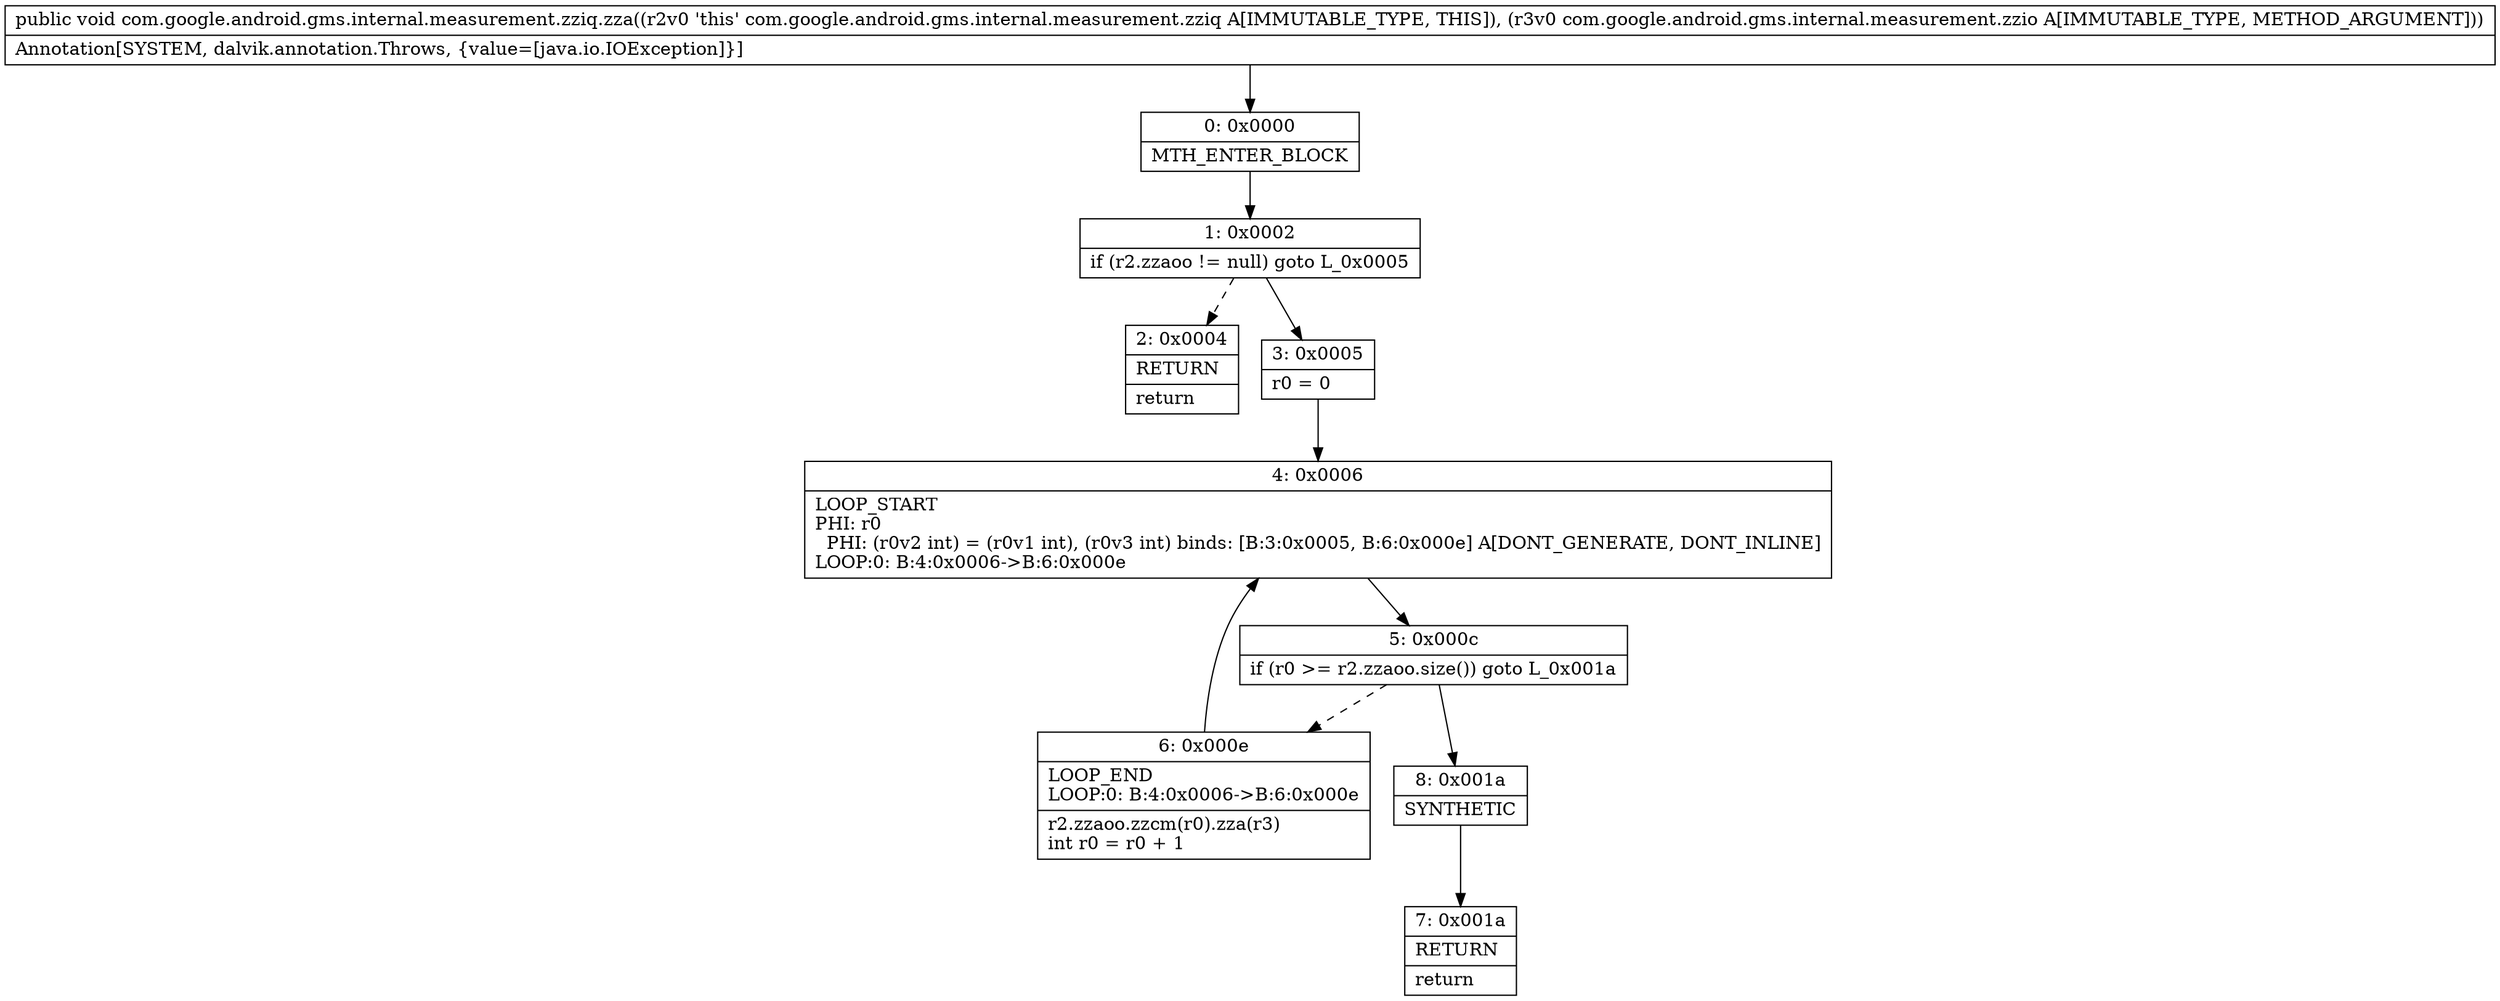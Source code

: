 digraph "CFG forcom.google.android.gms.internal.measurement.zziq.zza(Lcom\/google\/android\/gms\/internal\/measurement\/zzio;)V" {
Node_0 [shape=record,label="{0\:\ 0x0000|MTH_ENTER_BLOCK\l}"];
Node_1 [shape=record,label="{1\:\ 0x0002|if (r2.zzaoo != null) goto L_0x0005\l}"];
Node_2 [shape=record,label="{2\:\ 0x0004|RETURN\l|return\l}"];
Node_3 [shape=record,label="{3\:\ 0x0005|r0 = 0\l}"];
Node_4 [shape=record,label="{4\:\ 0x0006|LOOP_START\lPHI: r0 \l  PHI: (r0v2 int) = (r0v1 int), (r0v3 int) binds: [B:3:0x0005, B:6:0x000e] A[DONT_GENERATE, DONT_INLINE]\lLOOP:0: B:4:0x0006\-\>B:6:0x000e\l}"];
Node_5 [shape=record,label="{5\:\ 0x000c|if (r0 \>= r2.zzaoo.size()) goto L_0x001a\l}"];
Node_6 [shape=record,label="{6\:\ 0x000e|LOOP_END\lLOOP:0: B:4:0x0006\-\>B:6:0x000e\l|r2.zzaoo.zzcm(r0).zza(r3)\lint r0 = r0 + 1\l}"];
Node_7 [shape=record,label="{7\:\ 0x001a|RETURN\l|return\l}"];
Node_8 [shape=record,label="{8\:\ 0x001a|SYNTHETIC\l}"];
MethodNode[shape=record,label="{public void com.google.android.gms.internal.measurement.zziq.zza((r2v0 'this' com.google.android.gms.internal.measurement.zziq A[IMMUTABLE_TYPE, THIS]), (r3v0 com.google.android.gms.internal.measurement.zzio A[IMMUTABLE_TYPE, METHOD_ARGUMENT]))  | Annotation[SYSTEM, dalvik.annotation.Throws, \{value=[java.io.IOException]\}]\l}"];
MethodNode -> Node_0;
Node_0 -> Node_1;
Node_1 -> Node_2[style=dashed];
Node_1 -> Node_3;
Node_3 -> Node_4;
Node_4 -> Node_5;
Node_5 -> Node_6[style=dashed];
Node_5 -> Node_8;
Node_6 -> Node_4;
Node_8 -> Node_7;
}

